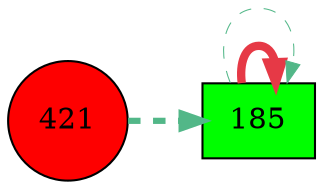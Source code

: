 digraph G{
rankdir=LR;
185 [style=filled, shape=box, fillcolor="#00fe00", label="185"];
421 [style=filled, shape=circle, fillcolor="#fe0000", label="421"];
185 -> 185 [color="#e63946",penwidth=4.00];
421 -> 185 [color="#52b788",style=dashed,penwidth=3.00];
185 -> 185 [color="#52b788",style=dashed,penwidth=0.50];
}